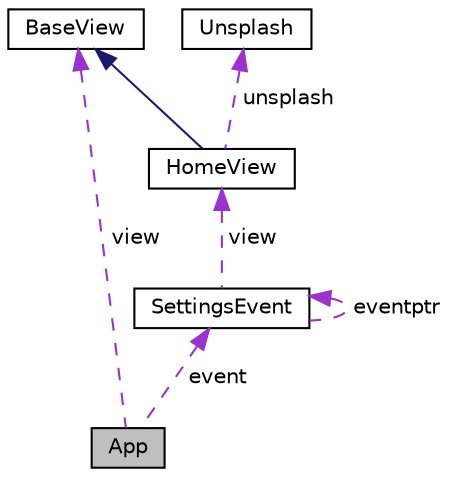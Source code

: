 digraph "App"
{
 // LATEX_PDF_SIZE
  edge [fontname="Helvetica",fontsize="10",labelfontname="Helvetica",labelfontsize="10"];
  node [fontname="Helvetica",fontsize="10",shape=record];
  Node1 [label="App",height=0.2,width=0.4,color="black", fillcolor="grey75", style="filled", fontcolor="black",tooltip="The main application class."];
  Node2 -> Node1 [dir="back",color="darkorchid3",fontsize="10",style="dashed",label=" event" ,fontname="Helvetica"];
  Node2 [label="SettingsEvent",height=0.2,width=0.4,color="black", fillcolor="white", style="filled",URL="$classSettingsEvent.html",tooltip="A class for handling events related to the settings. The SettingsEvent class is responsible for updat..."];
  Node2 -> Node2 [dir="back",color="darkorchid3",fontsize="10",style="dashed",label=" eventptr" ,fontname="Helvetica"];
  Node3 -> Node2 [dir="back",color="darkorchid3",fontsize="10",style="dashed",label=" view" ,fontname="Helvetica"];
  Node3 [label="HomeView",height=0.2,width=0.4,color="black", fillcolor="white", style="filled",URL="$classHomeView.html",tooltip="The main view of the application."];
  Node4 -> Node3 [dir="back",color="midnightblue",fontsize="10",style="solid",fontname="Helvetica"];
  Node4 [label="BaseView",height=0.2,width=0.4,color="black", fillcolor="white", style="filled",URL="$classBaseView.html",tooltip="BaseView class basic structure of a view."];
  Node5 -> Node3 [dir="back",color="darkorchid3",fontsize="10",style="dashed",label=" unsplash" ,fontname="Helvetica"];
  Node5 [label="Unsplash",height=0.2,width=0.4,color="black", fillcolor="white", style="filled",URL="$classUnsplash.html",tooltip="Unsplash background manager class."];
  Node4 -> Node1 [dir="back",color="darkorchid3",fontsize="10",style="dashed",label=" view" ,fontname="Helvetica"];
}
